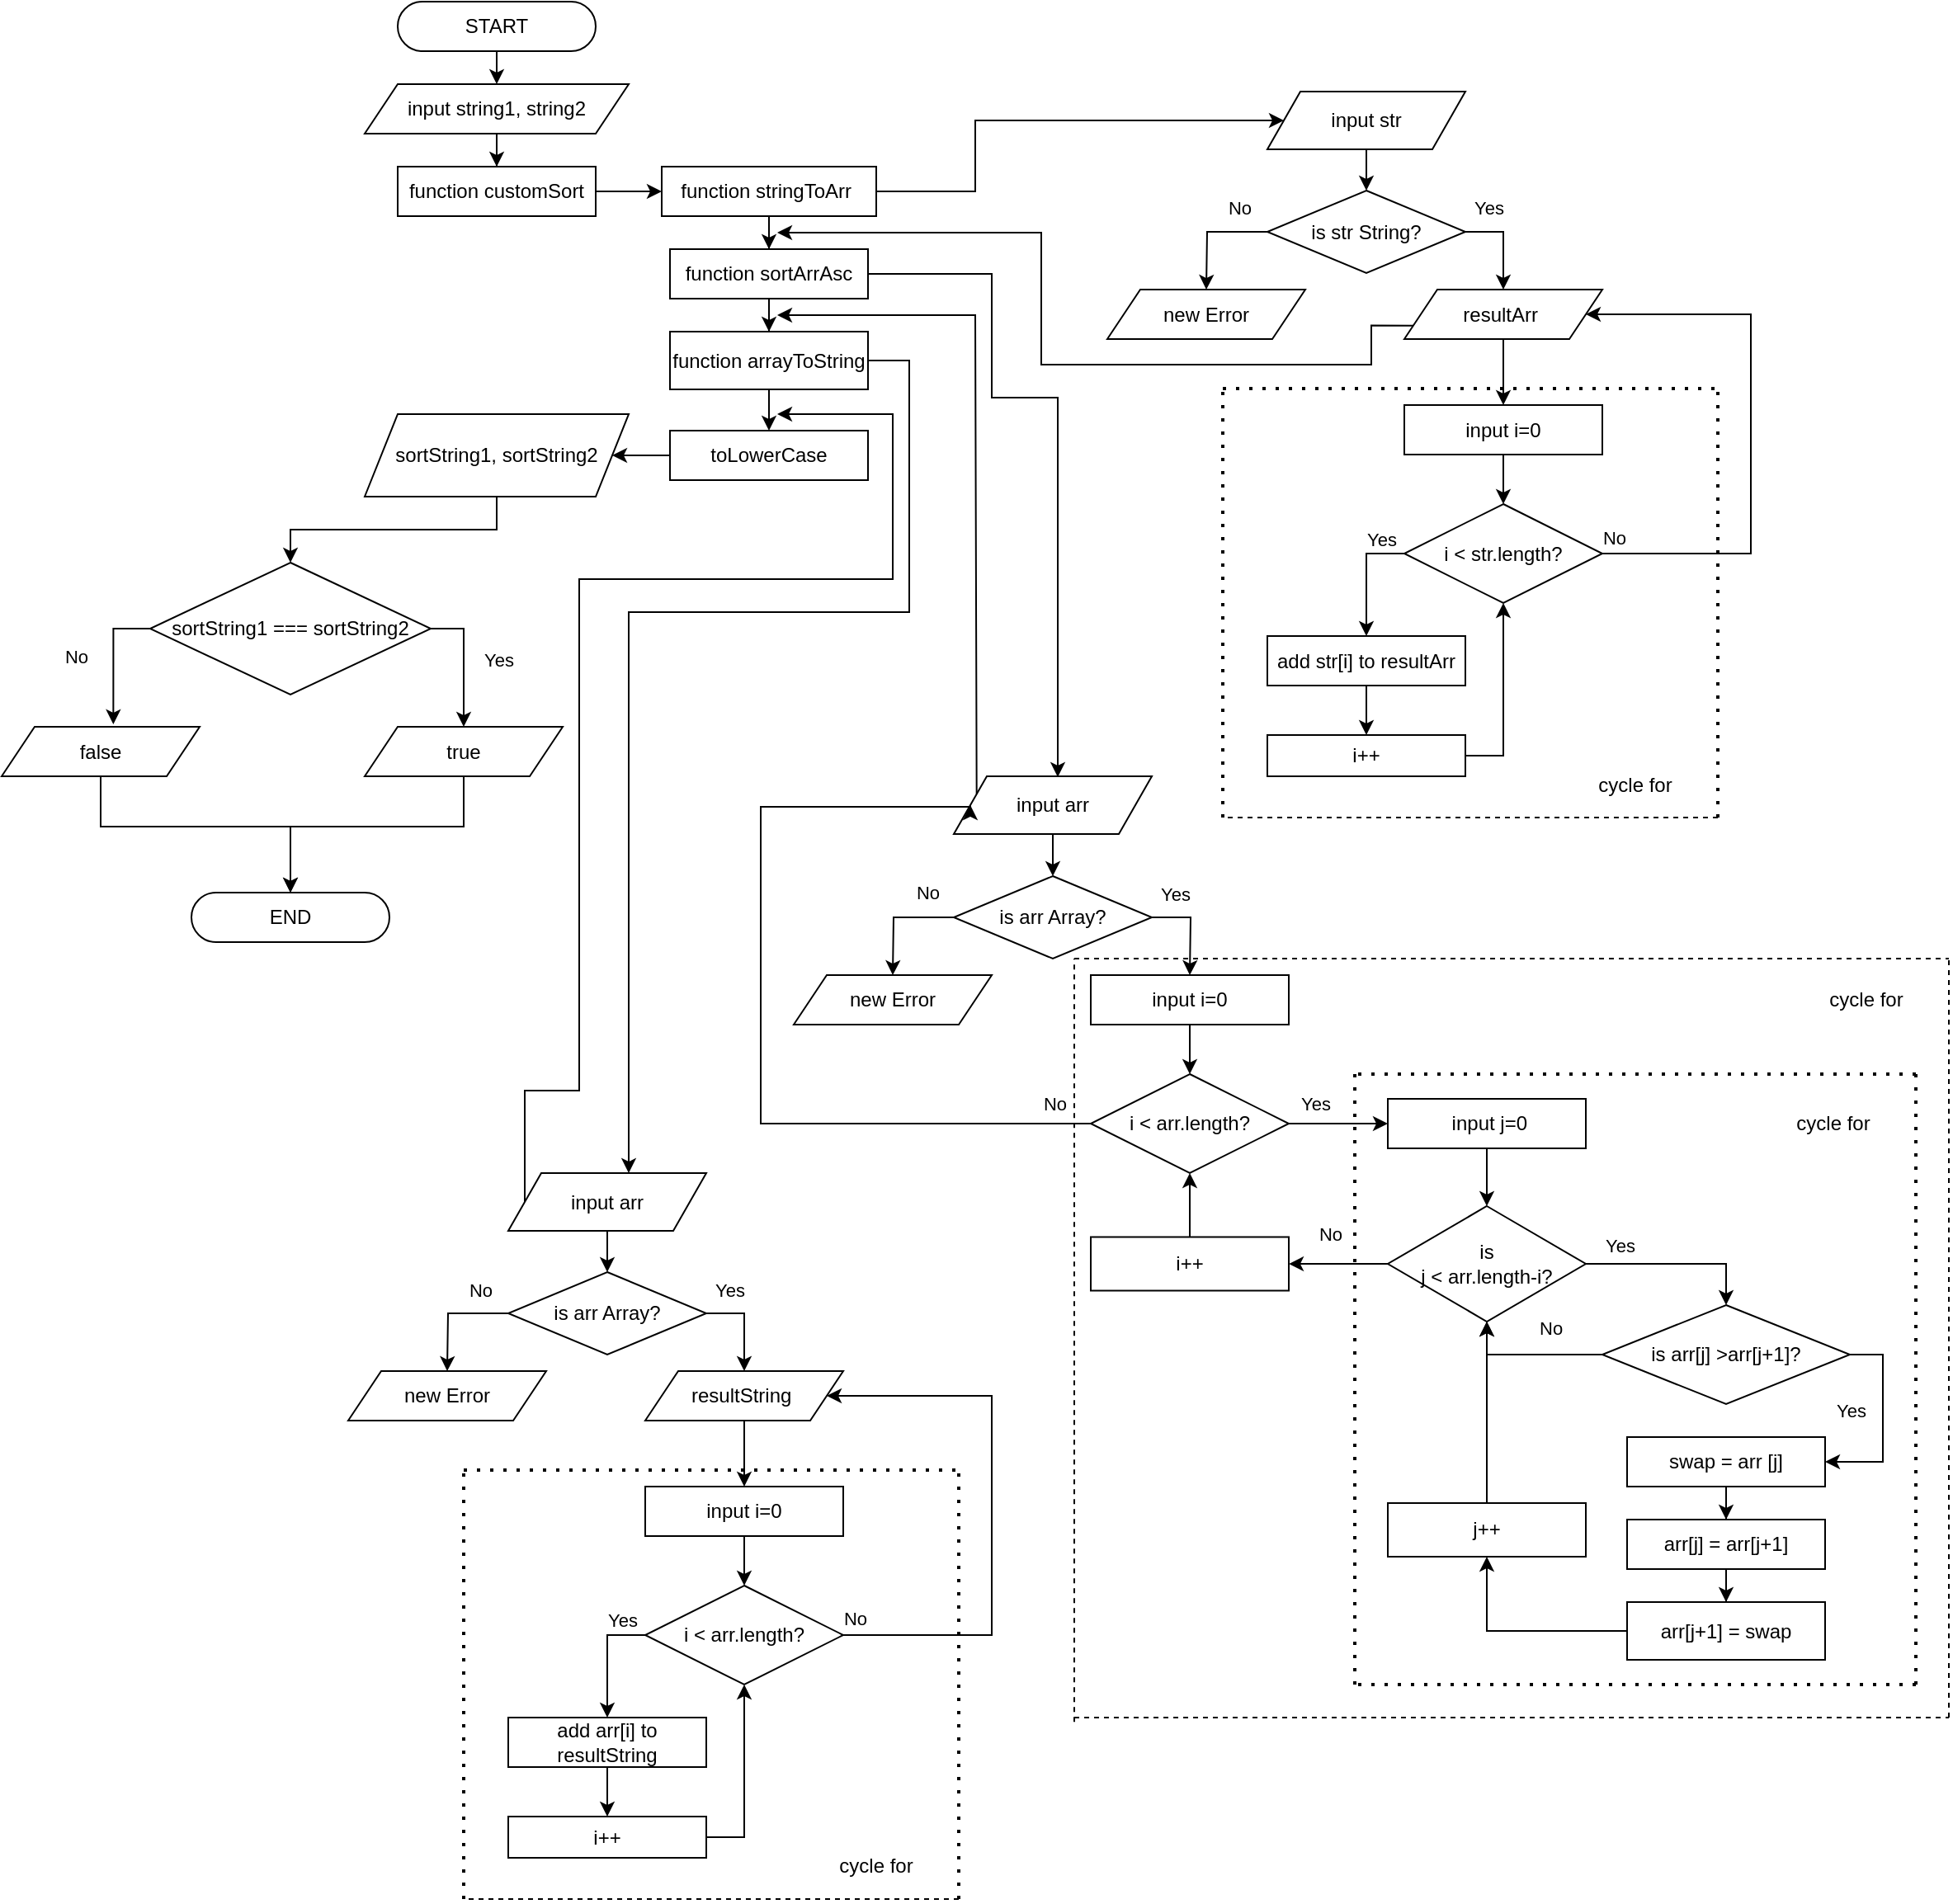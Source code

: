 <mxfile version="16.5.3" type="github">
  <diagram id="C5RBs43oDa-KdzZeNtuy" name="Page-1">
    <mxGraphModel dx="2036" dy="682" grid="1" gridSize="10" guides="1" tooltips="1" connect="1" arrows="1" fold="1" page="1" pageScale="1" pageWidth="827" pageHeight="1169" math="0" shadow="0">
      <root>
        <mxCell id="WIyWlLk6GJQsqaUBKTNV-0" />
        <mxCell id="WIyWlLk6GJQsqaUBKTNV-1" parent="WIyWlLk6GJQsqaUBKTNV-0" />
        <mxCell id="6BVRlCWsffEbvUHFUAcI-20" style="edgeStyle=orthogonalEdgeStyle;rounded=0;orthogonalLoop=1;jettySize=auto;html=1;entryX=0.5;entryY=0;entryDx=0;entryDy=0;" edge="1" parent="WIyWlLk6GJQsqaUBKTNV-1" source="6BVRlCWsffEbvUHFUAcI-19" target="6BVRlCWsffEbvUHFUAcI-21">
          <mxGeometry relative="1" as="geometry">
            <mxPoint x="220" y="170" as="targetPoint" />
          </mxGeometry>
        </mxCell>
        <mxCell id="6BVRlCWsffEbvUHFUAcI-33" style="edgeStyle=orthogonalEdgeStyle;rounded=0;orthogonalLoop=1;jettySize=auto;html=1;exitX=0.5;exitY=1;exitDx=0;exitDy=0;entryX=0.5;entryY=0;entryDx=0;entryDy=0;" edge="1" parent="WIyWlLk6GJQsqaUBKTNV-1" source="6BVRlCWsffEbvUHFUAcI-31" target="6BVRlCWsffEbvUHFUAcI-19">
          <mxGeometry relative="1" as="geometry" />
        </mxCell>
        <mxCell id="6BVRlCWsffEbvUHFUAcI-19" value="input string1, string2" style="shape=parallelogram;perimeter=parallelogramPerimeter;whiteSpace=wrap;html=1;fixedSize=1;" vertex="1" parent="WIyWlLk6GJQsqaUBKTNV-1">
          <mxGeometry x="140" y="70" width="160" height="30" as="geometry" />
        </mxCell>
        <mxCell id="6BVRlCWsffEbvUHFUAcI-34" style="edgeStyle=orthogonalEdgeStyle;rounded=0;orthogonalLoop=1;jettySize=auto;html=1;" edge="1" parent="WIyWlLk6GJQsqaUBKTNV-1" source="6BVRlCWsffEbvUHFUAcI-21">
          <mxGeometry relative="1" as="geometry">
            <mxPoint x="320" y="135" as="targetPoint" />
          </mxGeometry>
        </mxCell>
        <mxCell id="6BVRlCWsffEbvUHFUAcI-21" value="function customSort" style="rounded=0;whiteSpace=wrap;html=1;" vertex="1" parent="WIyWlLk6GJQsqaUBKTNV-1">
          <mxGeometry x="160" y="120" width="120" height="30" as="geometry" />
        </mxCell>
        <mxCell id="6BVRlCWsffEbvUHFUAcI-31" value="START" style="rounded=1;whiteSpace=wrap;html=1;arcSize=50;" vertex="1" parent="WIyWlLk6GJQsqaUBKTNV-1">
          <mxGeometry x="160" y="20" width="120" height="30" as="geometry" />
        </mxCell>
        <mxCell id="6BVRlCWsffEbvUHFUAcI-32" value="END" style="rounded=1;whiteSpace=wrap;html=1;arcSize=50;" vertex="1" parent="WIyWlLk6GJQsqaUBKTNV-1">
          <mxGeometry x="35" y="560" width="120" height="30" as="geometry" />
        </mxCell>
        <mxCell id="6BVRlCWsffEbvUHFUAcI-38" value="" style="edgeStyle=orthogonalEdgeStyle;rounded=0;orthogonalLoop=1;jettySize=auto;html=1;" edge="1" parent="WIyWlLk6GJQsqaUBKTNV-1" source="6BVRlCWsffEbvUHFUAcI-36" target="6BVRlCWsffEbvUHFUAcI-37">
          <mxGeometry relative="1" as="geometry" />
        </mxCell>
        <mxCell id="6BVRlCWsffEbvUHFUAcI-44" style="edgeStyle=orthogonalEdgeStyle;rounded=0;orthogonalLoop=1;jettySize=auto;html=1;exitX=1;exitY=0.5;exitDx=0;exitDy=0;" edge="1" parent="WIyWlLk6GJQsqaUBKTNV-1" source="6BVRlCWsffEbvUHFUAcI-39" target="6BVRlCWsffEbvUHFUAcI-45">
          <mxGeometry relative="1" as="geometry">
            <mxPoint x="620" y="135" as="targetPoint" />
            <Array as="points">
              <mxPoint x="470" y="238" />
              <mxPoint x="470" y="390" />
              <mxPoint x="300" y="390" />
            </Array>
          </mxGeometry>
        </mxCell>
        <mxCell id="6BVRlCWsffEbvUHFUAcI-159" style="edgeStyle=orthogonalEdgeStyle;rounded=0;orthogonalLoop=1;jettySize=auto;html=1;exitX=1;exitY=0.5;exitDx=0;exitDy=0;entryX=0;entryY=0.5;entryDx=0;entryDy=0;" edge="1" parent="WIyWlLk6GJQsqaUBKTNV-1" source="6BVRlCWsffEbvUHFUAcI-36" target="6BVRlCWsffEbvUHFUAcI-134">
          <mxGeometry relative="1" as="geometry">
            <mxPoint x="660" y="110" as="targetPoint" />
            <Array as="points">
              <mxPoint x="510" y="135" />
              <mxPoint x="510" y="92" />
            </Array>
          </mxGeometry>
        </mxCell>
        <mxCell id="6BVRlCWsffEbvUHFUAcI-36" value="function stringToArr&amp;nbsp;" style="rounded=0;whiteSpace=wrap;html=1;" vertex="1" parent="WIyWlLk6GJQsqaUBKTNV-1">
          <mxGeometry x="320" y="120" width="130" height="30" as="geometry" />
        </mxCell>
        <mxCell id="6BVRlCWsffEbvUHFUAcI-40" value="" style="edgeStyle=orthogonalEdgeStyle;rounded=0;orthogonalLoop=1;jettySize=auto;html=1;" edge="1" parent="WIyWlLk6GJQsqaUBKTNV-1" source="6BVRlCWsffEbvUHFUAcI-37" target="6BVRlCWsffEbvUHFUAcI-39">
          <mxGeometry relative="1" as="geometry" />
        </mxCell>
        <mxCell id="6BVRlCWsffEbvUHFUAcI-72" style="edgeStyle=orthogonalEdgeStyle;rounded=0;orthogonalLoop=1;jettySize=auto;html=1;" edge="1" parent="WIyWlLk6GJQsqaUBKTNV-1" source="6BVRlCWsffEbvUHFUAcI-37">
          <mxGeometry relative="1" as="geometry">
            <mxPoint x="560" y="490" as="targetPoint" />
            <Array as="points">
              <mxPoint x="520" y="185" />
              <mxPoint x="520" y="260" />
              <mxPoint x="560" y="260" />
            </Array>
          </mxGeometry>
        </mxCell>
        <mxCell id="6BVRlCWsffEbvUHFUAcI-37" value="function sortArrAsc" style="whiteSpace=wrap;html=1;rounded=0;" vertex="1" parent="WIyWlLk6GJQsqaUBKTNV-1">
          <mxGeometry x="325" y="170" width="120" height="30" as="geometry" />
        </mxCell>
        <mxCell id="6BVRlCWsffEbvUHFUAcI-41" style="edgeStyle=orthogonalEdgeStyle;rounded=0;orthogonalLoop=1;jettySize=auto;html=1;entryX=1;entryY=0.5;entryDx=0;entryDy=0;exitX=0;exitY=0.5;exitDx=0;exitDy=0;" edge="1" parent="WIyWlLk6GJQsqaUBKTNV-1" source="6BVRlCWsffEbvUHFUAcI-53" target="6BVRlCWsffEbvUHFUAcI-42">
          <mxGeometry relative="1" as="geometry">
            <mxPoint x="280" y="237.5" as="targetPoint" />
          </mxGeometry>
        </mxCell>
        <mxCell id="6BVRlCWsffEbvUHFUAcI-54" value="" style="edgeStyle=orthogonalEdgeStyle;rounded=0;orthogonalLoop=1;jettySize=auto;html=1;" edge="1" parent="WIyWlLk6GJQsqaUBKTNV-1" source="6BVRlCWsffEbvUHFUAcI-39" target="6BVRlCWsffEbvUHFUAcI-53">
          <mxGeometry relative="1" as="geometry" />
        </mxCell>
        <mxCell id="6BVRlCWsffEbvUHFUAcI-39" value="function arrayToString" style="whiteSpace=wrap;html=1;rounded=0;" vertex="1" parent="WIyWlLk6GJQsqaUBKTNV-1">
          <mxGeometry x="325" y="220" width="120" height="35" as="geometry" />
        </mxCell>
        <mxCell id="6BVRlCWsffEbvUHFUAcI-164" value="" style="edgeStyle=orthogonalEdgeStyle;rounded=0;orthogonalLoop=1;jettySize=auto;html=1;" edge="1" parent="WIyWlLk6GJQsqaUBKTNV-1" source="6BVRlCWsffEbvUHFUAcI-42" target="6BVRlCWsffEbvUHFUAcI-163">
          <mxGeometry relative="1" as="geometry" />
        </mxCell>
        <mxCell id="6BVRlCWsffEbvUHFUAcI-42" value="sortString1, sortString2" style="shape=parallelogram;perimeter=parallelogramPerimeter;whiteSpace=wrap;html=1;fixedSize=1;" vertex="1" parent="WIyWlLk6GJQsqaUBKTNV-1">
          <mxGeometry x="140" y="270" width="160" height="50" as="geometry" />
        </mxCell>
        <mxCell id="6BVRlCWsffEbvUHFUAcI-47" value="" style="edgeStyle=orthogonalEdgeStyle;rounded=0;orthogonalLoop=1;jettySize=auto;html=1;" edge="1" parent="WIyWlLk6GJQsqaUBKTNV-1" source="6BVRlCWsffEbvUHFUAcI-45" target="6BVRlCWsffEbvUHFUAcI-46">
          <mxGeometry relative="1" as="geometry" />
        </mxCell>
        <mxCell id="6BVRlCWsffEbvUHFUAcI-45" value="input arr" style="shape=parallelogram;perimeter=parallelogramPerimeter;whiteSpace=wrap;html=1;fixedSize=1;" vertex="1" parent="WIyWlLk6GJQsqaUBKTNV-1">
          <mxGeometry x="227" y="730" width="120" height="35" as="geometry" />
        </mxCell>
        <mxCell id="6BVRlCWsffEbvUHFUAcI-48" style="edgeStyle=orthogonalEdgeStyle;rounded=0;orthogonalLoop=1;jettySize=auto;html=1;" edge="1" parent="WIyWlLk6GJQsqaUBKTNV-1" source="6BVRlCWsffEbvUHFUAcI-46">
          <mxGeometry relative="1" as="geometry">
            <mxPoint x="190" y="850" as="targetPoint" />
          </mxGeometry>
        </mxCell>
        <mxCell id="6BVRlCWsffEbvUHFUAcI-50" value="Yes" style="edgeLabel;html=1;align=center;verticalAlign=middle;resizable=0;points=[];" vertex="1" connectable="0" parent="6BVRlCWsffEbvUHFUAcI-48">
          <mxGeometry x="0.093" relative="1" as="geometry">
            <mxPoint x="170" y="-17" as="offset" />
          </mxGeometry>
        </mxCell>
        <mxCell id="6BVRlCWsffEbvUHFUAcI-49" style="edgeStyle=orthogonalEdgeStyle;rounded=0;orthogonalLoop=1;jettySize=auto;html=1;exitX=1;exitY=0.5;exitDx=0;exitDy=0;entryX=0.5;entryY=0;entryDx=0;entryDy=0;" edge="1" parent="WIyWlLk6GJQsqaUBKTNV-1" source="6BVRlCWsffEbvUHFUAcI-46" target="6BVRlCWsffEbvUHFUAcI-55">
          <mxGeometry relative="1" as="geometry">
            <mxPoint x="370" y="850" as="targetPoint" />
          </mxGeometry>
        </mxCell>
        <mxCell id="6BVRlCWsffEbvUHFUAcI-51" value="No" style="edgeLabel;html=1;align=center;verticalAlign=middle;resizable=0;points=[];" vertex="1" connectable="0" parent="6BVRlCWsffEbvUHFUAcI-49">
          <mxGeometry x="-0.126" y="-1" relative="1" as="geometry">
            <mxPoint x="-159" y="-17" as="offset" />
          </mxGeometry>
        </mxCell>
        <mxCell id="6BVRlCWsffEbvUHFUAcI-46" value="is arr Array?" style="rhombus;whiteSpace=wrap;html=1;" vertex="1" parent="WIyWlLk6GJQsqaUBKTNV-1">
          <mxGeometry x="227" y="790" width="120" height="50" as="geometry" />
        </mxCell>
        <mxCell id="6BVRlCWsffEbvUHFUAcI-52" value="new Error" style="shape=parallelogram;perimeter=parallelogramPerimeter;whiteSpace=wrap;html=1;fixedSize=1;" vertex="1" parent="WIyWlLk6GJQsqaUBKTNV-1">
          <mxGeometry x="130" y="850" width="120" height="30" as="geometry" />
        </mxCell>
        <mxCell id="6BVRlCWsffEbvUHFUAcI-53" value="toLowerCase" style="whiteSpace=wrap;html=1;rounded=0;" vertex="1" parent="WIyWlLk6GJQsqaUBKTNV-1">
          <mxGeometry x="325" y="280" width="120" height="30" as="geometry" />
        </mxCell>
        <mxCell id="6BVRlCWsffEbvUHFUAcI-58" value="" style="edgeStyle=orthogonalEdgeStyle;rounded=0;orthogonalLoop=1;jettySize=auto;html=1;" edge="1" parent="WIyWlLk6GJQsqaUBKTNV-1" source="6BVRlCWsffEbvUHFUAcI-55" target="6BVRlCWsffEbvUHFUAcI-57">
          <mxGeometry relative="1" as="geometry" />
        </mxCell>
        <mxCell id="6BVRlCWsffEbvUHFUAcI-55" value="resultString&amp;nbsp;" style="shape=parallelogram;perimeter=parallelogramPerimeter;whiteSpace=wrap;html=1;fixedSize=1;" vertex="1" parent="WIyWlLk6GJQsqaUBKTNV-1">
          <mxGeometry x="310" y="850" width="120" height="30" as="geometry" />
        </mxCell>
        <mxCell id="6BVRlCWsffEbvUHFUAcI-60" value="" style="edgeStyle=orthogonalEdgeStyle;rounded=0;orthogonalLoop=1;jettySize=auto;html=1;" edge="1" parent="WIyWlLk6GJQsqaUBKTNV-1" source="6BVRlCWsffEbvUHFUAcI-57" target="6BVRlCWsffEbvUHFUAcI-59">
          <mxGeometry relative="1" as="geometry" />
        </mxCell>
        <mxCell id="6BVRlCWsffEbvUHFUAcI-57" value="input i=0" style="whiteSpace=wrap;html=1;" vertex="1" parent="WIyWlLk6GJQsqaUBKTNV-1">
          <mxGeometry x="310" y="920" width="120" height="30" as="geometry" />
        </mxCell>
        <mxCell id="6BVRlCWsffEbvUHFUAcI-62" value="" style="edgeStyle=orthogonalEdgeStyle;rounded=0;orthogonalLoop=1;jettySize=auto;html=1;exitX=0;exitY=0.5;exitDx=0;exitDy=0;" edge="1" parent="WIyWlLk6GJQsqaUBKTNV-1" source="6BVRlCWsffEbvUHFUAcI-59" target="6BVRlCWsffEbvUHFUAcI-61">
          <mxGeometry relative="1" as="geometry" />
        </mxCell>
        <mxCell id="6BVRlCWsffEbvUHFUAcI-64" value="" style="edgeStyle=orthogonalEdgeStyle;rounded=0;orthogonalLoop=1;jettySize=auto;html=1;exitX=1;exitY=0.5;exitDx=0;exitDy=0;" edge="1" parent="WIyWlLk6GJQsqaUBKTNV-1" source="6BVRlCWsffEbvUHFUAcI-59">
          <mxGeometry relative="1" as="geometry">
            <mxPoint x="420" y="865" as="targetPoint" />
            <Array as="points">
              <mxPoint x="520" y="1010" />
              <mxPoint x="520" y="865" />
            </Array>
          </mxGeometry>
        </mxCell>
        <mxCell id="6BVRlCWsffEbvUHFUAcI-59" value="i &amp;lt; arr.length?" style="rhombus;whiteSpace=wrap;html=1;" vertex="1" parent="WIyWlLk6GJQsqaUBKTNV-1">
          <mxGeometry x="310" y="980" width="120" height="60" as="geometry" />
        </mxCell>
        <mxCell id="6BVRlCWsffEbvUHFUAcI-69" value="" style="edgeStyle=orthogonalEdgeStyle;rounded=0;orthogonalLoop=1;jettySize=auto;html=1;" edge="1" parent="WIyWlLk6GJQsqaUBKTNV-1" source="6BVRlCWsffEbvUHFUAcI-61" target="6BVRlCWsffEbvUHFUAcI-68">
          <mxGeometry relative="1" as="geometry" />
        </mxCell>
        <mxCell id="6BVRlCWsffEbvUHFUAcI-61" value="add&amp;nbsp;arr[i] to&lt;br&gt;resultString" style="whiteSpace=wrap;html=1;" vertex="1" parent="WIyWlLk6GJQsqaUBKTNV-1">
          <mxGeometry x="227" y="1060" width="120" height="30" as="geometry" />
        </mxCell>
        <mxCell id="6BVRlCWsffEbvUHFUAcI-65" value="No" style="edgeLabel;html=1;align=center;verticalAlign=middle;resizable=0;points=[];" vertex="1" connectable="0" parent="WIyWlLk6GJQsqaUBKTNV-1">
          <mxGeometry x="390" y="825" as="geometry">
            <mxPoint x="47" y="175" as="offset" />
          </mxGeometry>
        </mxCell>
        <mxCell id="6BVRlCWsffEbvUHFUAcI-66" value="Yes" style="edgeLabel;html=1;align=center;verticalAlign=middle;resizable=0;points=[];" vertex="1" connectable="0" parent="WIyWlLk6GJQsqaUBKTNV-1">
          <mxGeometry x="190" y="820" as="geometry">
            <mxPoint x="106" y="181" as="offset" />
          </mxGeometry>
        </mxCell>
        <mxCell id="6BVRlCWsffEbvUHFUAcI-70" style="edgeStyle=orthogonalEdgeStyle;rounded=0;orthogonalLoop=1;jettySize=auto;html=1;entryX=0.5;entryY=1;entryDx=0;entryDy=0;" edge="1" parent="WIyWlLk6GJQsqaUBKTNV-1" source="6BVRlCWsffEbvUHFUAcI-68" target="6BVRlCWsffEbvUHFUAcI-59">
          <mxGeometry relative="1" as="geometry">
            <Array as="points">
              <mxPoint x="370" y="1133" />
            </Array>
          </mxGeometry>
        </mxCell>
        <mxCell id="6BVRlCWsffEbvUHFUAcI-68" value="i++" style="whiteSpace=wrap;html=1;" vertex="1" parent="WIyWlLk6GJQsqaUBKTNV-1">
          <mxGeometry x="227" y="1120" width="120" height="25" as="geometry" />
        </mxCell>
        <mxCell id="6BVRlCWsffEbvUHFUAcI-74" value="" style="edgeStyle=orthogonalEdgeStyle;rounded=0;orthogonalLoop=1;jettySize=auto;html=1;" edge="1" parent="WIyWlLk6GJQsqaUBKTNV-1" source="6BVRlCWsffEbvUHFUAcI-75" target="6BVRlCWsffEbvUHFUAcI-80">
          <mxGeometry relative="1" as="geometry" />
        </mxCell>
        <mxCell id="6BVRlCWsffEbvUHFUAcI-75" value="input arr" style="shape=parallelogram;perimeter=parallelogramPerimeter;whiteSpace=wrap;html=1;fixedSize=1;" vertex="1" parent="WIyWlLk6GJQsqaUBKTNV-1">
          <mxGeometry x="497" y="489.5" width="120" height="35" as="geometry" />
        </mxCell>
        <mxCell id="6BVRlCWsffEbvUHFUAcI-76" style="edgeStyle=orthogonalEdgeStyle;rounded=0;orthogonalLoop=1;jettySize=auto;html=1;" edge="1" parent="WIyWlLk6GJQsqaUBKTNV-1" source="6BVRlCWsffEbvUHFUAcI-80">
          <mxGeometry relative="1" as="geometry">
            <mxPoint x="460" y="610" as="targetPoint" />
          </mxGeometry>
        </mxCell>
        <mxCell id="6BVRlCWsffEbvUHFUAcI-77" value="Yes" style="edgeLabel;html=1;align=center;verticalAlign=middle;resizable=0;points=[];" vertex="1" connectable="0" parent="6BVRlCWsffEbvUHFUAcI-76">
          <mxGeometry x="0.093" relative="1" as="geometry">
            <mxPoint x="170" y="-17" as="offset" />
          </mxGeometry>
        </mxCell>
        <mxCell id="6BVRlCWsffEbvUHFUAcI-78" style="edgeStyle=orthogonalEdgeStyle;rounded=0;orthogonalLoop=1;jettySize=auto;html=1;exitX=1;exitY=0.5;exitDx=0;exitDy=0;entryX=0.5;entryY=0;entryDx=0;entryDy=0;" edge="1" parent="WIyWlLk6GJQsqaUBKTNV-1" source="6BVRlCWsffEbvUHFUAcI-80">
          <mxGeometry relative="1" as="geometry">
            <mxPoint x="640" y="610" as="targetPoint" />
          </mxGeometry>
        </mxCell>
        <mxCell id="6BVRlCWsffEbvUHFUAcI-79" value="No" style="edgeLabel;html=1;align=center;verticalAlign=middle;resizable=0;points=[];" vertex="1" connectable="0" parent="6BVRlCWsffEbvUHFUAcI-78">
          <mxGeometry x="-0.126" y="-1" relative="1" as="geometry">
            <mxPoint x="-159" y="-17" as="offset" />
          </mxGeometry>
        </mxCell>
        <mxCell id="6BVRlCWsffEbvUHFUAcI-80" value="is arr Array?" style="rhombus;whiteSpace=wrap;html=1;" vertex="1" parent="WIyWlLk6GJQsqaUBKTNV-1">
          <mxGeometry x="497" y="550" width="120" height="50" as="geometry" />
        </mxCell>
        <mxCell id="6BVRlCWsffEbvUHFUAcI-81" value="new Error" style="shape=parallelogram;perimeter=parallelogramPerimeter;whiteSpace=wrap;html=1;fixedSize=1;" vertex="1" parent="WIyWlLk6GJQsqaUBKTNV-1">
          <mxGeometry x="400" y="610" width="120" height="30" as="geometry" />
        </mxCell>
        <mxCell id="6BVRlCWsffEbvUHFUAcI-85" value="" style="endArrow=none;dashed=1;html=1;rounded=0;" edge="1" parent="WIyWlLk6GJQsqaUBKTNV-1">
          <mxGeometry width="50" height="50" relative="1" as="geometry">
            <mxPoint x="500" y="1170" as="sourcePoint" />
            <mxPoint x="200" y="1170" as="targetPoint" />
          </mxGeometry>
        </mxCell>
        <mxCell id="6BVRlCWsffEbvUHFUAcI-86" value="" style="endArrow=none;dashed=1;html=1;dashPattern=1 3;strokeWidth=2;rounded=0;" edge="1" parent="WIyWlLk6GJQsqaUBKTNV-1">
          <mxGeometry width="50" height="50" relative="1" as="geometry">
            <mxPoint x="200" y="1170" as="sourcePoint" />
            <mxPoint x="200" y="910" as="targetPoint" />
          </mxGeometry>
        </mxCell>
        <mxCell id="6BVRlCWsffEbvUHFUAcI-87" value="" style="endArrow=none;dashed=1;html=1;dashPattern=1 3;strokeWidth=2;rounded=0;" edge="1" parent="WIyWlLk6GJQsqaUBKTNV-1">
          <mxGeometry width="50" height="50" relative="1" as="geometry">
            <mxPoint x="200" y="910" as="sourcePoint" />
            <mxPoint x="500" y="910" as="targetPoint" />
          </mxGeometry>
        </mxCell>
        <mxCell id="6BVRlCWsffEbvUHFUAcI-88" value="" style="endArrow=none;dashed=1;html=1;dashPattern=1 3;strokeWidth=2;rounded=0;" edge="1" parent="WIyWlLk6GJQsqaUBKTNV-1">
          <mxGeometry width="50" height="50" relative="1" as="geometry">
            <mxPoint x="500" y="1170" as="sourcePoint" />
            <mxPoint x="500" y="910" as="targetPoint" />
          </mxGeometry>
        </mxCell>
        <mxCell id="6BVRlCWsffEbvUHFUAcI-89" value="cycle for" style="text;html=1;strokeColor=none;fillColor=none;align=center;verticalAlign=middle;whiteSpace=wrap;rounded=0;" vertex="1" parent="WIyWlLk6GJQsqaUBKTNV-1">
          <mxGeometry x="420" y="1135" width="60" height="30" as="geometry" />
        </mxCell>
        <mxCell id="6BVRlCWsffEbvUHFUAcI-92" style="edgeStyle=orthogonalEdgeStyle;rounded=0;orthogonalLoop=1;jettySize=auto;html=1;entryX=0.5;entryY=0;entryDx=0;entryDy=0;" edge="1" parent="WIyWlLk6GJQsqaUBKTNV-1" source="6BVRlCWsffEbvUHFUAcI-90" target="6BVRlCWsffEbvUHFUAcI-91">
          <mxGeometry relative="1" as="geometry" />
        </mxCell>
        <mxCell id="6BVRlCWsffEbvUHFUAcI-90" value="input i=0" style="whiteSpace=wrap;html=1;" vertex="1" parent="WIyWlLk6GJQsqaUBKTNV-1">
          <mxGeometry x="580" y="610" width="120" height="30" as="geometry" />
        </mxCell>
        <mxCell id="6BVRlCWsffEbvUHFUAcI-94" value="" style="edgeStyle=orthogonalEdgeStyle;rounded=0;orthogonalLoop=1;jettySize=auto;html=1;" edge="1" parent="WIyWlLk6GJQsqaUBKTNV-1" source="6BVRlCWsffEbvUHFUAcI-91" target="6BVRlCWsffEbvUHFUAcI-93">
          <mxGeometry relative="1" as="geometry" />
        </mxCell>
        <mxCell id="6BVRlCWsffEbvUHFUAcI-131" style="edgeStyle=orthogonalEdgeStyle;rounded=0;orthogonalLoop=1;jettySize=auto;html=1;entryX=0;entryY=0.5;entryDx=0;entryDy=0;" edge="1" parent="WIyWlLk6GJQsqaUBKTNV-1" source="6BVRlCWsffEbvUHFUAcI-91" target="6BVRlCWsffEbvUHFUAcI-75">
          <mxGeometry relative="1" as="geometry">
            <mxPoint x="370" y="508" as="targetPoint" />
            <Array as="points">
              <mxPoint x="380" y="700" />
              <mxPoint x="380" y="508" />
            </Array>
          </mxGeometry>
        </mxCell>
        <mxCell id="6BVRlCWsffEbvUHFUAcI-91" value="i &amp;lt; arr.length?" style="rhombus;whiteSpace=wrap;html=1;" vertex="1" parent="WIyWlLk6GJQsqaUBKTNV-1">
          <mxGeometry x="580" y="670" width="120" height="60" as="geometry" />
        </mxCell>
        <mxCell id="6BVRlCWsffEbvUHFUAcI-97" value="" style="edgeStyle=orthogonalEdgeStyle;rounded=0;orthogonalLoop=1;jettySize=auto;html=1;" edge="1" parent="WIyWlLk6GJQsqaUBKTNV-1" source="6BVRlCWsffEbvUHFUAcI-93" target="6BVRlCWsffEbvUHFUAcI-96">
          <mxGeometry relative="1" as="geometry" />
        </mxCell>
        <mxCell id="6BVRlCWsffEbvUHFUAcI-93" value="&amp;nbsp;input j=0" style="whiteSpace=wrap;html=1;" vertex="1" parent="WIyWlLk6GJQsqaUBKTNV-1">
          <mxGeometry x="760" y="685" width="120" height="30" as="geometry" />
        </mxCell>
        <mxCell id="6BVRlCWsffEbvUHFUAcI-95" value="Yes" style="edgeLabel;html=1;align=center;verticalAlign=middle;resizable=0;points=[];" vertex="1" connectable="0" parent="WIyWlLk6GJQsqaUBKTNV-1">
          <mxGeometry x="630" y="590" as="geometry">
            <mxPoint x="86" y="98" as="offset" />
          </mxGeometry>
        </mxCell>
        <mxCell id="6BVRlCWsffEbvUHFUAcI-98" style="edgeStyle=orthogonalEdgeStyle;rounded=0;orthogonalLoop=1;jettySize=auto;html=1;entryX=0.5;entryY=0;entryDx=0;entryDy=0;" edge="1" parent="WIyWlLk6GJQsqaUBKTNV-1" source="6BVRlCWsffEbvUHFUAcI-96" target="6BVRlCWsffEbvUHFUAcI-118">
          <mxGeometry relative="1" as="geometry">
            <mxPoint x="930" y="830" as="targetPoint" />
          </mxGeometry>
        </mxCell>
        <mxCell id="6BVRlCWsffEbvUHFUAcI-112" value="" style="edgeStyle=orthogonalEdgeStyle;rounded=0;orthogonalLoop=1;jettySize=auto;html=1;" edge="1" parent="WIyWlLk6GJQsqaUBKTNV-1" source="6BVRlCWsffEbvUHFUAcI-96" target="6BVRlCWsffEbvUHFUAcI-111">
          <mxGeometry relative="1" as="geometry" />
        </mxCell>
        <mxCell id="6BVRlCWsffEbvUHFUAcI-96" value="is &lt;br&gt;j &amp;lt; arr.length-i?" style="rhombus;whiteSpace=wrap;html=1;" vertex="1" parent="WIyWlLk6GJQsqaUBKTNV-1">
          <mxGeometry x="760" y="750" width="120" height="70" as="geometry" />
        </mxCell>
        <mxCell id="6BVRlCWsffEbvUHFUAcI-103" value="" style="edgeStyle=orthogonalEdgeStyle;rounded=0;orthogonalLoop=1;jettySize=auto;html=1;" edge="1" parent="WIyWlLk6GJQsqaUBKTNV-1" source="6BVRlCWsffEbvUHFUAcI-100" target="6BVRlCWsffEbvUHFUAcI-102">
          <mxGeometry relative="1" as="geometry" />
        </mxCell>
        <mxCell id="6BVRlCWsffEbvUHFUAcI-100" value="swap = arr [j]" style="rounded=0;whiteSpace=wrap;html=1;" vertex="1" parent="WIyWlLk6GJQsqaUBKTNV-1">
          <mxGeometry x="905" y="890" width="120" height="30" as="geometry" />
        </mxCell>
        <mxCell id="6BVRlCWsffEbvUHFUAcI-101" value="&lt;span style=&quot;color: rgb(0, 0, 0); font-family: helvetica; font-size: 11px; font-style: normal; font-weight: 400; letter-spacing: normal; text-align: center; text-indent: 0px; text-transform: none; word-spacing: 0px; background-color: rgb(255, 255, 255); display: inline; float: none;&quot;&gt;Yes&lt;/span&gt;" style="text;whiteSpace=wrap;html=1;" vertex="1" parent="WIyWlLk6GJQsqaUBKTNV-1">
          <mxGeometry x="890" y="760" width="40" height="30" as="geometry" />
        </mxCell>
        <mxCell id="6BVRlCWsffEbvUHFUAcI-105" value="" style="edgeStyle=orthogonalEdgeStyle;rounded=0;orthogonalLoop=1;jettySize=auto;html=1;" edge="1" parent="WIyWlLk6GJQsqaUBKTNV-1" source="6BVRlCWsffEbvUHFUAcI-102" target="6BVRlCWsffEbvUHFUAcI-104">
          <mxGeometry relative="1" as="geometry" />
        </mxCell>
        <mxCell id="6BVRlCWsffEbvUHFUAcI-102" value="arr[j] = arr[j+1]" style="whiteSpace=wrap;html=1;rounded=0;" vertex="1" parent="WIyWlLk6GJQsqaUBKTNV-1">
          <mxGeometry x="905" y="940" width="120" height="30" as="geometry" />
        </mxCell>
        <mxCell id="6BVRlCWsffEbvUHFUAcI-107" value="" style="edgeStyle=orthogonalEdgeStyle;rounded=0;orthogonalLoop=1;jettySize=auto;html=1;" edge="1" parent="WIyWlLk6GJQsqaUBKTNV-1" source="6BVRlCWsffEbvUHFUAcI-104" target="6BVRlCWsffEbvUHFUAcI-106">
          <mxGeometry relative="1" as="geometry" />
        </mxCell>
        <mxCell id="6BVRlCWsffEbvUHFUAcI-104" value="arr[j+1] = swap" style="whiteSpace=wrap;html=1;rounded=0;" vertex="1" parent="WIyWlLk6GJQsqaUBKTNV-1">
          <mxGeometry x="905" y="990" width="120" height="35" as="geometry" />
        </mxCell>
        <mxCell id="6BVRlCWsffEbvUHFUAcI-109" value="" style="edgeStyle=orthogonalEdgeStyle;rounded=0;orthogonalLoop=1;jettySize=auto;html=1;entryX=0.5;entryY=1;entryDx=0;entryDy=0;" edge="1" parent="WIyWlLk6GJQsqaUBKTNV-1" source="6BVRlCWsffEbvUHFUAcI-106" target="6BVRlCWsffEbvUHFUAcI-96">
          <mxGeometry relative="1" as="geometry">
            <mxPoint x="780" y="902.5" as="targetPoint" />
          </mxGeometry>
        </mxCell>
        <mxCell id="6BVRlCWsffEbvUHFUAcI-106" value="j++" style="whiteSpace=wrap;html=1;rounded=0;" vertex="1" parent="WIyWlLk6GJQsqaUBKTNV-1">
          <mxGeometry x="760" y="930" width="120" height="32.5" as="geometry" />
        </mxCell>
        <mxCell id="6BVRlCWsffEbvUHFUAcI-114" value="" style="edgeStyle=orthogonalEdgeStyle;rounded=0;orthogonalLoop=1;jettySize=auto;html=1;" edge="1" parent="WIyWlLk6GJQsqaUBKTNV-1" source="6BVRlCWsffEbvUHFUAcI-111" target="6BVRlCWsffEbvUHFUAcI-91">
          <mxGeometry relative="1" as="geometry" />
        </mxCell>
        <mxCell id="6BVRlCWsffEbvUHFUAcI-111" value="i++" style="whiteSpace=wrap;html=1;rounded=0;" vertex="1" parent="WIyWlLk6GJQsqaUBKTNV-1">
          <mxGeometry x="580" y="768.75" width="120" height="32.5" as="geometry" />
        </mxCell>
        <mxCell id="6BVRlCWsffEbvUHFUAcI-113" value="No" style="edgeLabel;html=1;align=center;verticalAlign=middle;resizable=0;points=[];" vertex="1" connectable="0" parent="WIyWlLk6GJQsqaUBKTNV-1">
          <mxGeometry x="480" y="570" as="geometry">
            <mxPoint x="245" y="197" as="offset" />
          </mxGeometry>
        </mxCell>
        <mxCell id="6BVRlCWsffEbvUHFUAcI-115" value="" style="endArrow=none;dashed=1;html=1;dashPattern=1 3;strokeWidth=2;rounded=0;" edge="1" parent="WIyWlLk6GJQsqaUBKTNV-1">
          <mxGeometry width="50" height="50" relative="1" as="geometry">
            <mxPoint x="740" y="1040" as="sourcePoint" />
            <mxPoint x="740" y="670" as="targetPoint" />
          </mxGeometry>
        </mxCell>
        <mxCell id="6BVRlCWsffEbvUHFUAcI-116" value="" style="endArrow=none;dashed=1;html=1;dashPattern=1 3;strokeWidth=2;rounded=0;" edge="1" parent="WIyWlLk6GJQsqaUBKTNV-1">
          <mxGeometry width="50" height="50" relative="1" as="geometry">
            <mxPoint x="1080" y="670" as="sourcePoint" />
            <mxPoint x="740" y="670" as="targetPoint" />
          </mxGeometry>
        </mxCell>
        <mxCell id="6BVRlCWsffEbvUHFUAcI-117" value="" style="endArrow=none;dashed=1;html=1;dashPattern=1 3;strokeWidth=2;rounded=0;startArrow=none;" edge="1" parent="WIyWlLk6GJQsqaUBKTNV-1">
          <mxGeometry width="50" height="50" relative="1" as="geometry">
            <mxPoint x="1080" y="1040" as="sourcePoint" />
            <mxPoint x="740" y="1040" as="targetPoint" />
          </mxGeometry>
        </mxCell>
        <mxCell id="6BVRlCWsffEbvUHFUAcI-120" value="" style="edgeStyle=orthogonalEdgeStyle;rounded=0;orthogonalLoop=1;jettySize=auto;html=1;exitX=1;exitY=0.5;exitDx=0;exitDy=0;entryX=1;entryY=0.5;entryDx=0;entryDy=0;" edge="1" parent="WIyWlLk6GJQsqaUBKTNV-1" source="6BVRlCWsffEbvUHFUAcI-118" target="6BVRlCWsffEbvUHFUAcI-100">
          <mxGeometry relative="1" as="geometry">
            <mxPoint x="965" y="890" as="targetPoint" />
          </mxGeometry>
        </mxCell>
        <mxCell id="6BVRlCWsffEbvUHFUAcI-118" value="is arr[j] &amp;gt;arr[j+1]?" style="rhombus;whiteSpace=wrap;html=1;" vertex="1" parent="WIyWlLk6GJQsqaUBKTNV-1">
          <mxGeometry x="890" y="810" width="150" height="60" as="geometry" />
        </mxCell>
        <mxCell id="6BVRlCWsffEbvUHFUAcI-119" style="edgeStyle=orthogonalEdgeStyle;rounded=0;orthogonalLoop=1;jettySize=auto;html=1;exitX=0.5;exitY=1;exitDx=0;exitDy=0;entryX=0.5;entryY=1;entryDx=0;entryDy=0;startArrow=none;" edge="1" parent="WIyWlLk6GJQsqaUBKTNV-1" source="6BVRlCWsffEbvUHFUAcI-123" target="6BVRlCWsffEbvUHFUAcI-96">
          <mxGeometry relative="1" as="geometry">
            <Array as="points">
              <mxPoint x="820" y="840" />
            </Array>
          </mxGeometry>
        </mxCell>
        <mxCell id="6BVRlCWsffEbvUHFUAcI-121" value="&lt;span style=&quot;color: rgb(0, 0, 0); font-family: helvetica; font-size: 11px; font-style: normal; font-weight: 400; letter-spacing: normal; text-align: center; text-indent: 0px; text-transform: none; word-spacing: 0px; background-color: rgb(255, 255, 255); display: inline; float: none;&quot;&gt;Yes&lt;/span&gt;" style="text;whiteSpace=wrap;html=1;" vertex="1" parent="WIyWlLk6GJQsqaUBKTNV-1">
          <mxGeometry x="1030" y="860" width="40" height="30" as="geometry" />
        </mxCell>
        <mxCell id="6BVRlCWsffEbvUHFUAcI-122" value="" style="endArrow=none;dashed=1;html=1;dashPattern=1 3;strokeWidth=2;rounded=0;" edge="1" parent="WIyWlLk6GJQsqaUBKTNV-1">
          <mxGeometry width="50" height="50" relative="1" as="geometry">
            <mxPoint x="1080" y="670" as="sourcePoint" />
            <mxPoint x="1080" y="1040" as="targetPoint" />
          </mxGeometry>
        </mxCell>
        <mxCell id="6BVRlCWsffEbvUHFUAcI-123" value="&lt;span style=&quot;color: rgb(0, 0, 0); font-family: helvetica; font-size: 11px; font-style: normal; font-weight: 400; letter-spacing: normal; text-align: center; text-indent: 0px; text-transform: none; word-spacing: 0px; background-color: rgb(255, 255, 255); display: inline; float: none;&quot;&gt;No&lt;/span&gt;" style="text;whiteSpace=wrap;html=1;" vertex="1" parent="WIyWlLk6GJQsqaUBKTNV-1">
          <mxGeometry x="850" y="810" width="40" height="30" as="geometry" />
        </mxCell>
        <mxCell id="6BVRlCWsffEbvUHFUAcI-124" value="" style="edgeStyle=orthogonalEdgeStyle;rounded=0;orthogonalLoop=1;jettySize=auto;html=1;exitX=0;exitY=0.5;exitDx=0;exitDy=0;entryX=0.5;entryY=1;entryDx=0;entryDy=0;endArrow=none;" edge="1" parent="WIyWlLk6GJQsqaUBKTNV-1" source="6BVRlCWsffEbvUHFUAcI-118" target="6BVRlCWsffEbvUHFUAcI-123">
          <mxGeometry relative="1" as="geometry">
            <mxPoint x="890" y="840" as="sourcePoint" />
            <mxPoint x="820" y="820" as="targetPoint" />
          </mxGeometry>
        </mxCell>
        <mxCell id="6BVRlCWsffEbvUHFUAcI-125" value="cycle for" style="text;html=1;strokeColor=none;fillColor=none;align=center;verticalAlign=middle;whiteSpace=wrap;rounded=0;" vertex="1" parent="WIyWlLk6GJQsqaUBKTNV-1">
          <mxGeometry x="1000" y="685" width="60" height="30" as="geometry" />
        </mxCell>
        <mxCell id="6BVRlCWsffEbvUHFUAcI-126" value="" style="endArrow=none;dashed=1;html=1;rounded=0;" edge="1" parent="WIyWlLk6GJQsqaUBKTNV-1">
          <mxGeometry width="50" height="50" relative="1" as="geometry">
            <mxPoint x="570" y="600" as="sourcePoint" />
            <mxPoint x="1100" y="600" as="targetPoint" />
          </mxGeometry>
        </mxCell>
        <mxCell id="6BVRlCWsffEbvUHFUAcI-127" value="" style="endArrow=none;dashed=1;html=1;rounded=0;" edge="1" parent="WIyWlLk6GJQsqaUBKTNV-1">
          <mxGeometry width="50" height="50" relative="1" as="geometry">
            <mxPoint x="570" y="1062.667" as="sourcePoint" />
            <mxPoint x="570" y="600" as="targetPoint" />
          </mxGeometry>
        </mxCell>
        <mxCell id="6BVRlCWsffEbvUHFUAcI-128" value="" style="endArrow=none;dashed=1;html=1;rounded=0;" edge="1" parent="WIyWlLk6GJQsqaUBKTNV-1">
          <mxGeometry width="50" height="50" relative="1" as="geometry">
            <mxPoint x="570" y="1060" as="sourcePoint" />
            <mxPoint x="1100" y="1060" as="targetPoint" />
          </mxGeometry>
        </mxCell>
        <mxCell id="6BVRlCWsffEbvUHFUAcI-129" value="" style="endArrow=none;dashed=1;html=1;rounded=0;" edge="1" parent="WIyWlLk6GJQsqaUBKTNV-1">
          <mxGeometry width="50" height="50" relative="1" as="geometry">
            <mxPoint x="1100" y="1060" as="sourcePoint" />
            <mxPoint x="1100" y="600" as="targetPoint" />
          </mxGeometry>
        </mxCell>
        <mxCell id="6BVRlCWsffEbvUHFUAcI-130" value="cycle for" style="text;html=1;strokeColor=none;fillColor=none;align=center;verticalAlign=middle;whiteSpace=wrap;rounded=0;" vertex="1" parent="WIyWlLk6GJQsqaUBKTNV-1">
          <mxGeometry x="1020" y="610" width="60" height="30" as="geometry" />
        </mxCell>
        <mxCell id="6BVRlCWsffEbvUHFUAcI-132" value="No" style="edgeLabel;html=1;align=center;verticalAlign=middle;resizable=0;points=[];" vertex="1" connectable="0" parent="WIyWlLk6GJQsqaUBKTNV-1">
          <mxGeometry x="490" y="570" as="geometry">
            <mxPoint x="68" y="118" as="offset" />
          </mxGeometry>
        </mxCell>
        <mxCell id="6BVRlCWsffEbvUHFUAcI-133" value="" style="edgeStyle=orthogonalEdgeStyle;rounded=0;orthogonalLoop=1;jettySize=auto;html=1;" edge="1" parent="WIyWlLk6GJQsqaUBKTNV-1" source="6BVRlCWsffEbvUHFUAcI-134" target="6BVRlCWsffEbvUHFUAcI-139">
          <mxGeometry relative="1" as="geometry" />
        </mxCell>
        <mxCell id="6BVRlCWsffEbvUHFUAcI-134" value="input str" style="shape=parallelogram;perimeter=parallelogramPerimeter;whiteSpace=wrap;html=1;fixedSize=1;" vertex="1" parent="WIyWlLk6GJQsqaUBKTNV-1">
          <mxGeometry x="687" y="74.5" width="120" height="35" as="geometry" />
        </mxCell>
        <mxCell id="6BVRlCWsffEbvUHFUAcI-135" style="edgeStyle=orthogonalEdgeStyle;rounded=0;orthogonalLoop=1;jettySize=auto;html=1;" edge="1" parent="WIyWlLk6GJQsqaUBKTNV-1" source="6BVRlCWsffEbvUHFUAcI-139">
          <mxGeometry relative="1" as="geometry">
            <mxPoint x="650" y="194.5" as="targetPoint" />
          </mxGeometry>
        </mxCell>
        <mxCell id="6BVRlCWsffEbvUHFUAcI-136" value="Yes" style="edgeLabel;html=1;align=center;verticalAlign=middle;resizable=0;points=[];" vertex="1" connectable="0" parent="6BVRlCWsffEbvUHFUAcI-135">
          <mxGeometry x="0.093" relative="1" as="geometry">
            <mxPoint x="170" y="-17" as="offset" />
          </mxGeometry>
        </mxCell>
        <mxCell id="6BVRlCWsffEbvUHFUAcI-137" style="edgeStyle=orthogonalEdgeStyle;rounded=0;orthogonalLoop=1;jettySize=auto;html=1;exitX=1;exitY=0.5;exitDx=0;exitDy=0;entryX=0.5;entryY=0;entryDx=0;entryDy=0;" edge="1" parent="WIyWlLk6GJQsqaUBKTNV-1" source="6BVRlCWsffEbvUHFUAcI-139" target="6BVRlCWsffEbvUHFUAcI-142">
          <mxGeometry relative="1" as="geometry">
            <mxPoint x="830" y="194.5" as="targetPoint" />
          </mxGeometry>
        </mxCell>
        <mxCell id="6BVRlCWsffEbvUHFUAcI-138" value="No" style="edgeLabel;html=1;align=center;verticalAlign=middle;resizable=0;points=[];" vertex="1" connectable="0" parent="6BVRlCWsffEbvUHFUAcI-137">
          <mxGeometry x="-0.126" y="-1" relative="1" as="geometry">
            <mxPoint x="-159" y="-17" as="offset" />
          </mxGeometry>
        </mxCell>
        <mxCell id="6BVRlCWsffEbvUHFUAcI-139" value="is str String?" style="rhombus;whiteSpace=wrap;html=1;" vertex="1" parent="WIyWlLk6GJQsqaUBKTNV-1">
          <mxGeometry x="687" y="134.5" width="120" height="50" as="geometry" />
        </mxCell>
        <mxCell id="6BVRlCWsffEbvUHFUAcI-140" value="new Error" style="shape=parallelogram;perimeter=parallelogramPerimeter;whiteSpace=wrap;html=1;fixedSize=1;" vertex="1" parent="WIyWlLk6GJQsqaUBKTNV-1">
          <mxGeometry x="590" y="194.5" width="120" height="30" as="geometry" />
        </mxCell>
        <mxCell id="6BVRlCWsffEbvUHFUAcI-141" value="" style="edgeStyle=orthogonalEdgeStyle;rounded=0;orthogonalLoop=1;jettySize=auto;html=1;" edge="1" parent="WIyWlLk6GJQsqaUBKTNV-1" source="6BVRlCWsffEbvUHFUAcI-142" target="6BVRlCWsffEbvUHFUAcI-144">
          <mxGeometry relative="1" as="geometry" />
        </mxCell>
        <mxCell id="6BVRlCWsffEbvUHFUAcI-160" value="" style="edgeStyle=orthogonalEdgeStyle;rounded=0;orthogonalLoop=1;jettySize=auto;html=1;exitX=0;exitY=0.75;exitDx=0;exitDy=0;" edge="1" parent="WIyWlLk6GJQsqaUBKTNV-1" source="6BVRlCWsffEbvUHFUAcI-142">
          <mxGeometry relative="1" as="geometry">
            <mxPoint x="390" y="160" as="targetPoint" />
            <Array as="points">
              <mxPoint x="750" y="216" />
              <mxPoint x="750" y="240" />
              <mxPoint x="550" y="240" />
              <mxPoint x="550" y="160" />
            </Array>
          </mxGeometry>
        </mxCell>
        <mxCell id="6BVRlCWsffEbvUHFUAcI-142" value="resultArr&amp;nbsp;" style="shape=parallelogram;perimeter=parallelogramPerimeter;whiteSpace=wrap;html=1;fixedSize=1;" vertex="1" parent="WIyWlLk6GJQsqaUBKTNV-1">
          <mxGeometry x="770" y="194.5" width="120" height="30" as="geometry" />
        </mxCell>
        <mxCell id="6BVRlCWsffEbvUHFUAcI-143" value="" style="edgeStyle=orthogonalEdgeStyle;rounded=0;orthogonalLoop=1;jettySize=auto;html=1;" edge="1" parent="WIyWlLk6GJQsqaUBKTNV-1" source="6BVRlCWsffEbvUHFUAcI-144" target="6BVRlCWsffEbvUHFUAcI-147">
          <mxGeometry relative="1" as="geometry" />
        </mxCell>
        <mxCell id="6BVRlCWsffEbvUHFUAcI-144" value="input i=0" style="whiteSpace=wrap;html=1;" vertex="1" parent="WIyWlLk6GJQsqaUBKTNV-1">
          <mxGeometry x="770" y="264.5" width="120" height="30" as="geometry" />
        </mxCell>
        <mxCell id="6BVRlCWsffEbvUHFUAcI-145" value="" style="edgeStyle=orthogonalEdgeStyle;rounded=0;orthogonalLoop=1;jettySize=auto;html=1;exitX=0;exitY=0.5;exitDx=0;exitDy=0;" edge="1" parent="WIyWlLk6GJQsqaUBKTNV-1" source="6BVRlCWsffEbvUHFUAcI-147" target="6BVRlCWsffEbvUHFUAcI-149">
          <mxGeometry relative="1" as="geometry" />
        </mxCell>
        <mxCell id="6BVRlCWsffEbvUHFUAcI-146" value="" style="edgeStyle=orthogonalEdgeStyle;rounded=0;orthogonalLoop=1;jettySize=auto;html=1;exitX=1;exitY=0.5;exitDx=0;exitDy=0;" edge="1" parent="WIyWlLk6GJQsqaUBKTNV-1" source="6BVRlCWsffEbvUHFUAcI-147">
          <mxGeometry relative="1" as="geometry">
            <mxPoint x="880" y="209.5" as="targetPoint" />
            <Array as="points">
              <mxPoint x="980" y="354.5" />
              <mxPoint x="980" y="209.5" />
            </Array>
          </mxGeometry>
        </mxCell>
        <mxCell id="6BVRlCWsffEbvUHFUAcI-147" value="i &amp;lt; str.length?" style="rhombus;whiteSpace=wrap;html=1;" vertex="1" parent="WIyWlLk6GJQsqaUBKTNV-1">
          <mxGeometry x="770" y="324.5" width="120" height="60" as="geometry" />
        </mxCell>
        <mxCell id="6BVRlCWsffEbvUHFUAcI-148" value="" style="edgeStyle=orthogonalEdgeStyle;rounded=0;orthogonalLoop=1;jettySize=auto;html=1;" edge="1" parent="WIyWlLk6GJQsqaUBKTNV-1" source="6BVRlCWsffEbvUHFUAcI-149" target="6BVRlCWsffEbvUHFUAcI-153">
          <mxGeometry relative="1" as="geometry" />
        </mxCell>
        <mxCell id="6BVRlCWsffEbvUHFUAcI-149" value="add str[i] to resultArr" style="whiteSpace=wrap;html=1;" vertex="1" parent="WIyWlLk6GJQsqaUBKTNV-1">
          <mxGeometry x="687" y="404.5" width="120" height="30" as="geometry" />
        </mxCell>
        <mxCell id="6BVRlCWsffEbvUHFUAcI-150" value="No" style="edgeLabel;html=1;align=center;verticalAlign=middle;resizable=0;points=[];" vertex="1" connectable="0" parent="WIyWlLk6GJQsqaUBKTNV-1">
          <mxGeometry x="850" y="169.5" as="geometry">
            <mxPoint x="47" y="175" as="offset" />
          </mxGeometry>
        </mxCell>
        <mxCell id="6BVRlCWsffEbvUHFUAcI-151" value="Yes" style="edgeLabel;html=1;align=center;verticalAlign=middle;resizable=0;points=[];" vertex="1" connectable="0" parent="WIyWlLk6GJQsqaUBKTNV-1">
          <mxGeometry x="650" y="164.5" as="geometry">
            <mxPoint x="106" y="181" as="offset" />
          </mxGeometry>
        </mxCell>
        <mxCell id="6BVRlCWsffEbvUHFUAcI-152" style="edgeStyle=orthogonalEdgeStyle;rounded=0;orthogonalLoop=1;jettySize=auto;html=1;entryX=0.5;entryY=1;entryDx=0;entryDy=0;" edge="1" parent="WIyWlLk6GJQsqaUBKTNV-1" source="6BVRlCWsffEbvUHFUAcI-153" target="6BVRlCWsffEbvUHFUAcI-147">
          <mxGeometry relative="1" as="geometry">
            <Array as="points">
              <mxPoint x="830" y="477.5" />
            </Array>
          </mxGeometry>
        </mxCell>
        <mxCell id="6BVRlCWsffEbvUHFUAcI-153" value="i++" style="whiteSpace=wrap;html=1;" vertex="1" parent="WIyWlLk6GJQsqaUBKTNV-1">
          <mxGeometry x="687" y="464.5" width="120" height="25" as="geometry" />
        </mxCell>
        <mxCell id="6BVRlCWsffEbvUHFUAcI-154" value="" style="endArrow=none;dashed=1;html=1;rounded=0;" edge="1" parent="WIyWlLk6GJQsqaUBKTNV-1">
          <mxGeometry width="50" height="50" relative="1" as="geometry">
            <mxPoint x="960" y="514.5" as="sourcePoint" />
            <mxPoint x="660" y="514.5" as="targetPoint" />
          </mxGeometry>
        </mxCell>
        <mxCell id="6BVRlCWsffEbvUHFUAcI-155" value="" style="endArrow=none;dashed=1;html=1;dashPattern=1 3;strokeWidth=2;rounded=0;" edge="1" parent="WIyWlLk6GJQsqaUBKTNV-1">
          <mxGeometry width="50" height="50" relative="1" as="geometry">
            <mxPoint x="660" y="514.5" as="sourcePoint" />
            <mxPoint x="660" y="254.5" as="targetPoint" />
          </mxGeometry>
        </mxCell>
        <mxCell id="6BVRlCWsffEbvUHFUAcI-156" value="" style="endArrow=none;dashed=1;html=1;dashPattern=1 3;strokeWidth=2;rounded=0;" edge="1" parent="WIyWlLk6GJQsqaUBKTNV-1">
          <mxGeometry width="50" height="50" relative="1" as="geometry">
            <mxPoint x="660" y="254.5" as="sourcePoint" />
            <mxPoint x="960" y="254.5" as="targetPoint" />
          </mxGeometry>
        </mxCell>
        <mxCell id="6BVRlCWsffEbvUHFUAcI-157" value="" style="endArrow=none;dashed=1;html=1;dashPattern=1 3;strokeWidth=2;rounded=0;" edge="1" parent="WIyWlLk6GJQsqaUBKTNV-1">
          <mxGeometry width="50" height="50" relative="1" as="geometry">
            <mxPoint x="960" y="514.5" as="sourcePoint" />
            <mxPoint x="960" y="254.5" as="targetPoint" />
          </mxGeometry>
        </mxCell>
        <mxCell id="6BVRlCWsffEbvUHFUAcI-158" value="cycle for" style="text;html=1;strokeColor=none;fillColor=none;align=center;verticalAlign=middle;whiteSpace=wrap;rounded=0;" vertex="1" parent="WIyWlLk6GJQsqaUBKTNV-1">
          <mxGeometry x="880" y="479.5" width="60" height="30" as="geometry" />
        </mxCell>
        <mxCell id="6BVRlCWsffEbvUHFUAcI-161" value="" style="endArrow=classic;html=1;rounded=0;exitX=0;exitY=0.25;exitDx=0;exitDy=0;" edge="1" parent="WIyWlLk6GJQsqaUBKTNV-1" source="6BVRlCWsffEbvUHFUAcI-75">
          <mxGeometry width="50" height="50" relative="1" as="geometry">
            <mxPoint x="610" y="420" as="sourcePoint" />
            <mxPoint x="390" y="210" as="targetPoint" />
            <Array as="points">
              <mxPoint x="510" y="210" />
            </Array>
          </mxGeometry>
        </mxCell>
        <mxCell id="6BVRlCWsffEbvUHFUAcI-162" value="" style="endArrow=classic;html=1;rounded=0;exitX=0;exitY=0.5;exitDx=0;exitDy=0;" edge="1" parent="WIyWlLk6GJQsqaUBKTNV-1" source="6BVRlCWsffEbvUHFUAcI-45">
          <mxGeometry width="50" height="50" relative="1" as="geometry">
            <mxPoint x="410" y="720" as="sourcePoint" />
            <mxPoint x="390" y="270" as="targetPoint" />
            <Array as="points">
              <mxPoint x="237" y="680" />
              <mxPoint x="270" y="680" />
              <mxPoint x="270" y="370" />
              <mxPoint x="460" y="370" />
              <mxPoint x="460" y="320" />
              <mxPoint x="460" y="270" />
            </Array>
          </mxGeometry>
        </mxCell>
        <mxCell id="6BVRlCWsffEbvUHFUAcI-165" style="edgeStyle=orthogonalEdgeStyle;rounded=0;orthogonalLoop=1;jettySize=auto;html=1;entryX=0.564;entryY=-0.05;entryDx=0;entryDy=0;entryPerimeter=0;exitX=0;exitY=0.5;exitDx=0;exitDy=0;" edge="1" parent="WIyWlLk6GJQsqaUBKTNV-1" source="6BVRlCWsffEbvUHFUAcI-163" target="6BVRlCWsffEbvUHFUAcI-170">
          <mxGeometry relative="1" as="geometry">
            <mxPoint x="20" y="460" as="targetPoint" />
          </mxGeometry>
        </mxCell>
        <mxCell id="6BVRlCWsffEbvUHFUAcI-166" style="edgeStyle=orthogonalEdgeStyle;rounded=0;orthogonalLoop=1;jettySize=auto;html=1;entryX=0.5;entryY=0;entryDx=0;entryDy=0;exitX=1;exitY=0.5;exitDx=0;exitDy=0;" edge="1" parent="WIyWlLk6GJQsqaUBKTNV-1" source="6BVRlCWsffEbvUHFUAcI-163" target="6BVRlCWsffEbvUHFUAcI-169">
          <mxGeometry relative="1" as="geometry">
            <mxPoint x="230" y="460" as="targetPoint" />
          </mxGeometry>
        </mxCell>
        <mxCell id="6BVRlCWsffEbvUHFUAcI-163" value="&lt;span&gt;sortString1 === sortString2&lt;/span&gt;" style="rhombus;whiteSpace=wrap;html=1;" vertex="1" parent="WIyWlLk6GJQsqaUBKTNV-1">
          <mxGeometry x="10" y="360" width="170" height="80" as="geometry" />
        </mxCell>
        <mxCell id="6BVRlCWsffEbvUHFUAcI-167" value="No" style="edgeLabel;html=1;align=center;verticalAlign=middle;resizable=0;points=[];" vertex="1" connectable="0" parent="WIyWlLk6GJQsqaUBKTNV-1">
          <mxGeometry x="430" y="600" as="geometry">
            <mxPoint x="-465" y="-183" as="offset" />
          </mxGeometry>
        </mxCell>
        <mxCell id="6BVRlCWsffEbvUHFUAcI-168" value="Yes" style="edgeLabel;html=1;align=center;verticalAlign=middle;resizable=0;points=[];" vertex="1" connectable="0" parent="WIyWlLk6GJQsqaUBKTNV-1">
          <mxGeometry x="640" y="600" as="geometry">
            <mxPoint x="-419" y="-181" as="offset" />
          </mxGeometry>
        </mxCell>
        <mxCell id="6BVRlCWsffEbvUHFUAcI-171" style="edgeStyle=orthogonalEdgeStyle;rounded=0;orthogonalLoop=1;jettySize=auto;html=1;entryX=0.5;entryY=0;entryDx=0;entryDy=0;" edge="1" parent="WIyWlLk6GJQsqaUBKTNV-1" source="6BVRlCWsffEbvUHFUAcI-169" target="6BVRlCWsffEbvUHFUAcI-32">
          <mxGeometry relative="1" as="geometry">
            <Array as="points">
              <mxPoint x="200" y="520" />
              <mxPoint x="95" y="520" />
            </Array>
          </mxGeometry>
        </mxCell>
        <mxCell id="6BVRlCWsffEbvUHFUAcI-169" value="true" style="shape=parallelogram;perimeter=parallelogramPerimeter;whiteSpace=wrap;html=1;fixedSize=1;" vertex="1" parent="WIyWlLk6GJQsqaUBKTNV-1">
          <mxGeometry x="140" y="459.5" width="120" height="30" as="geometry" />
        </mxCell>
        <mxCell id="6BVRlCWsffEbvUHFUAcI-172" style="edgeStyle=orthogonalEdgeStyle;rounded=0;orthogonalLoop=1;jettySize=auto;html=1;entryX=0.5;entryY=0;entryDx=0;entryDy=0;" edge="1" parent="WIyWlLk6GJQsqaUBKTNV-1" source="6BVRlCWsffEbvUHFUAcI-170" target="6BVRlCWsffEbvUHFUAcI-32">
          <mxGeometry relative="1" as="geometry">
            <mxPoint x="90" y="560" as="targetPoint" />
            <Array as="points">
              <mxPoint x="-20" y="520" />
              <mxPoint x="95" y="520" />
            </Array>
          </mxGeometry>
        </mxCell>
        <mxCell id="6BVRlCWsffEbvUHFUAcI-170" value="false" style="shape=parallelogram;perimeter=parallelogramPerimeter;whiteSpace=wrap;html=1;fixedSize=1;" vertex="1" parent="WIyWlLk6GJQsqaUBKTNV-1">
          <mxGeometry x="-80" y="459.5" width="120" height="30" as="geometry" />
        </mxCell>
      </root>
    </mxGraphModel>
  </diagram>
</mxfile>
